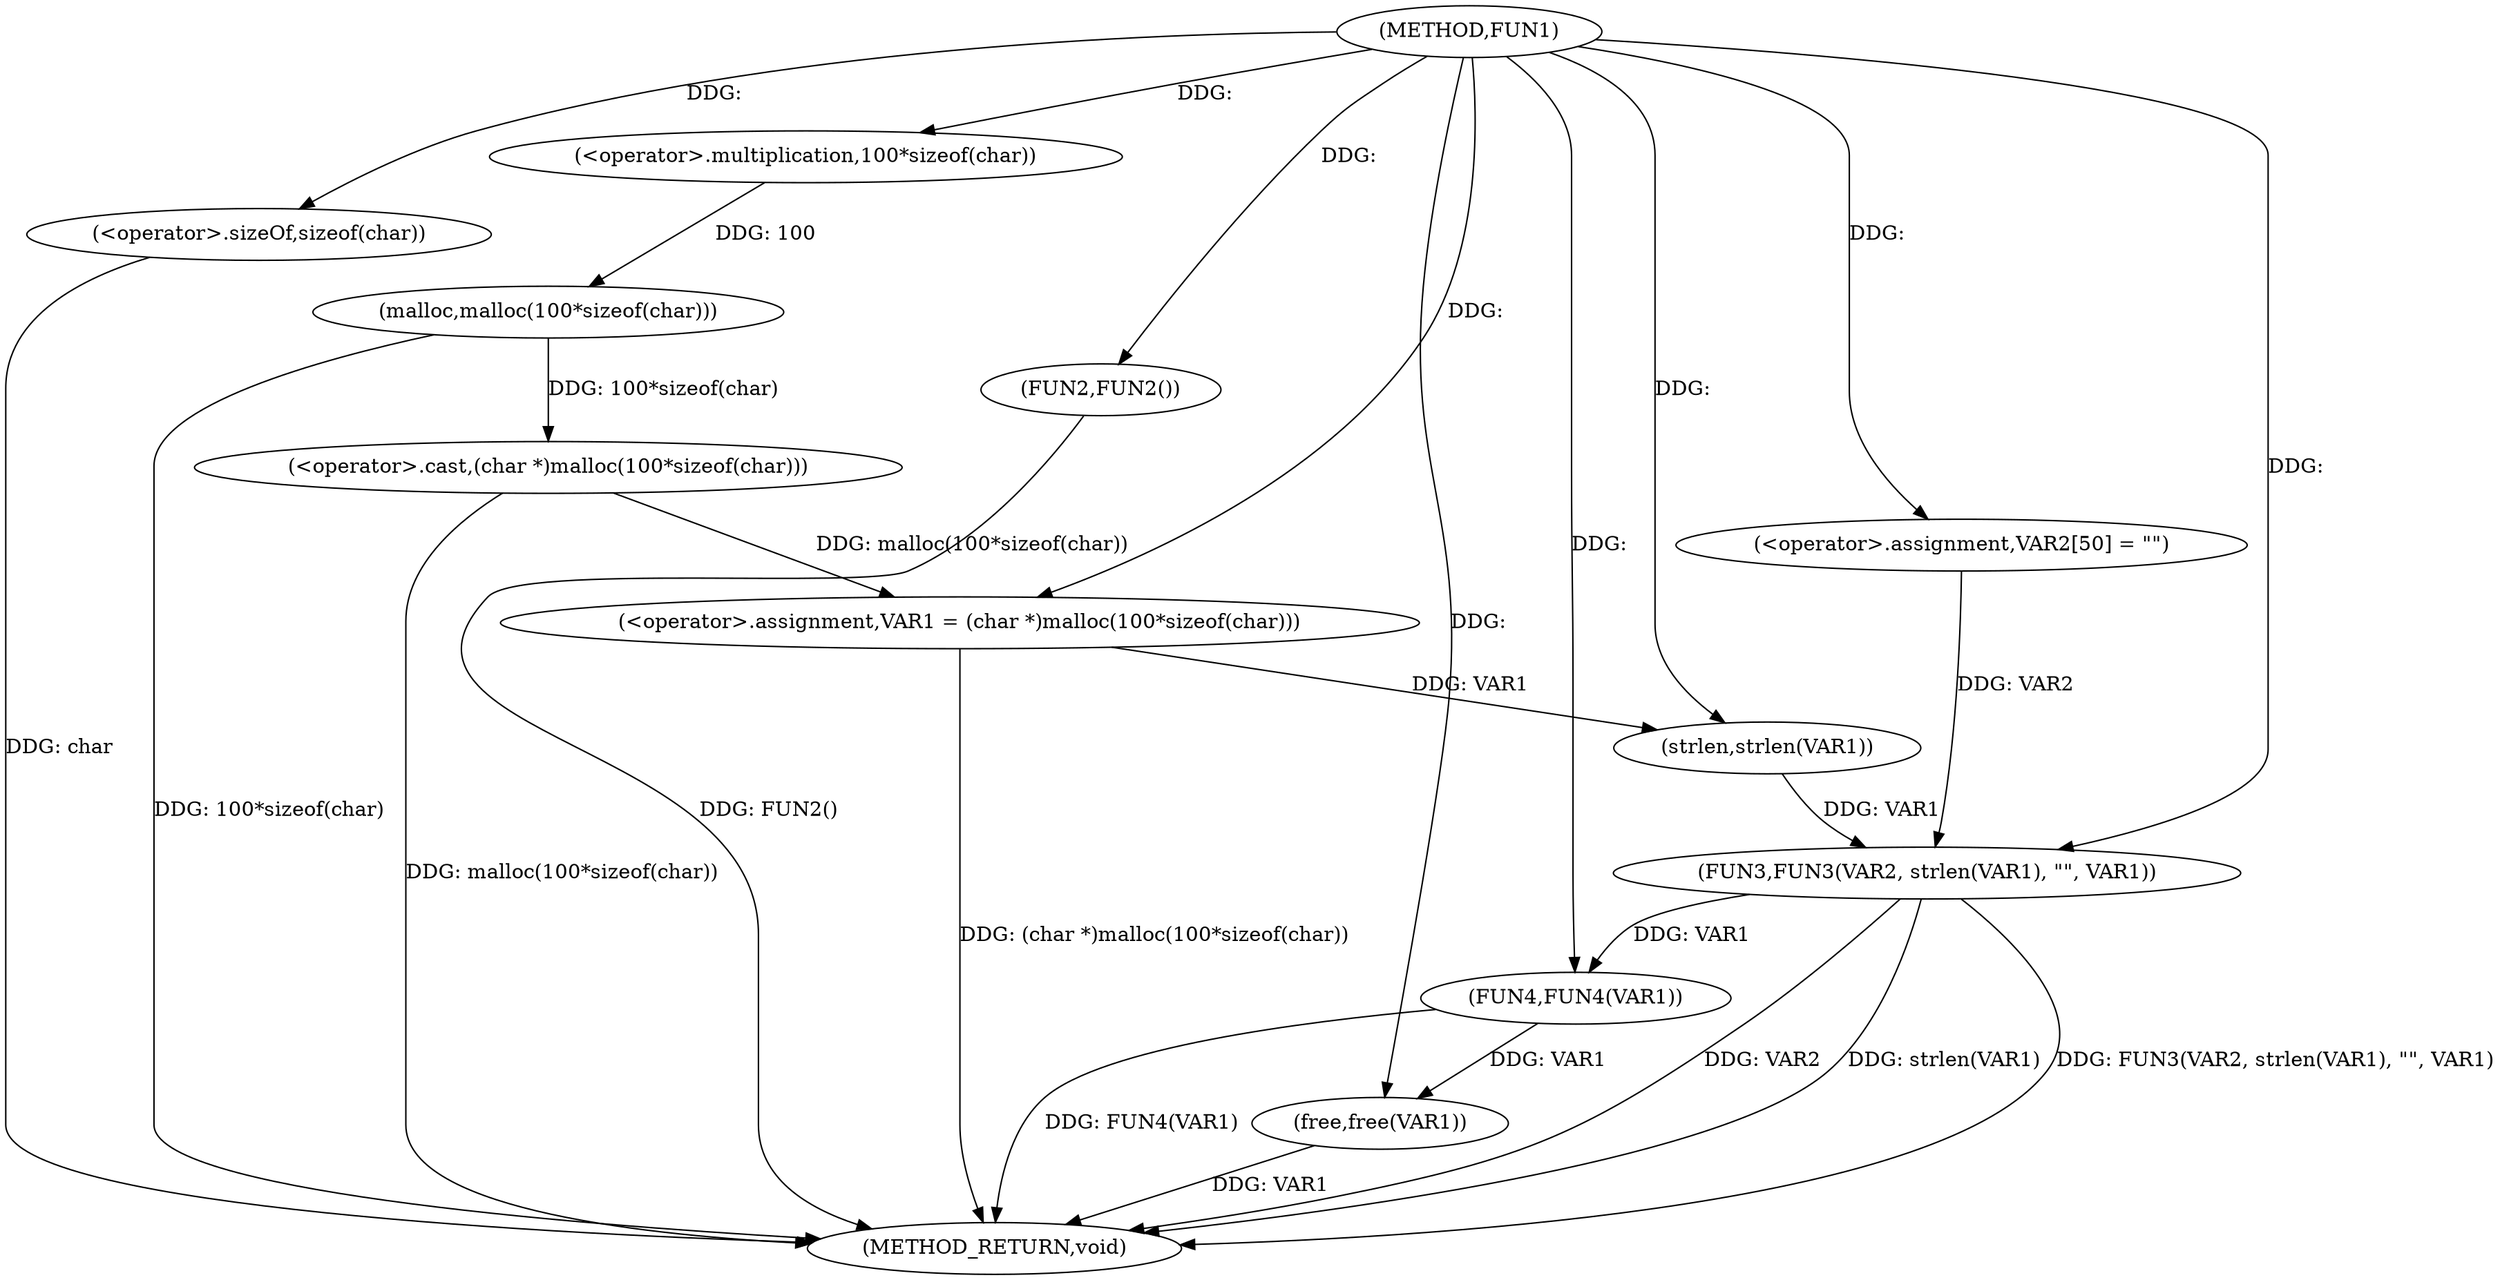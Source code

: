 digraph FUN1 {  
"1000100" [label = "(METHOD,FUN1)" ]
"1000130" [label = "(METHOD_RETURN,void)" ]
"1000103" [label = "(<operator>.assignment,VAR1 = (char *)malloc(100*sizeof(char)))" ]
"1000105" [label = "(<operator>.cast,(char *)malloc(100*sizeof(char)))" ]
"1000107" [label = "(malloc,malloc(100*sizeof(char)))" ]
"1000108" [label = "(<operator>.multiplication,100*sizeof(char))" ]
"1000110" [label = "(<operator>.sizeOf,sizeof(char))" ]
"1000113" [label = "(FUN2,FUN2())" ]
"1000117" [label = "(<operator>.assignment,VAR2[50] = \"\")" ]
"1000120" [label = "(FUN3,FUN3(VAR2, strlen(VAR1), \"\", VAR1))" ]
"1000122" [label = "(strlen,strlen(VAR1))" ]
"1000126" [label = "(FUN4,FUN4(VAR1))" ]
"1000128" [label = "(free,free(VAR1))" ]
  "1000126" -> "1000130"  [ label = "DDG: FUN4(VAR1)"] 
  "1000107" -> "1000130"  [ label = "DDG: 100*sizeof(char)"] 
  "1000105" -> "1000130"  [ label = "DDG: malloc(100*sizeof(char))"] 
  "1000103" -> "1000130"  [ label = "DDG: (char *)malloc(100*sizeof(char))"] 
  "1000120" -> "1000130"  [ label = "DDG: VAR2"] 
  "1000120" -> "1000130"  [ label = "DDG: strlen(VAR1)"] 
  "1000110" -> "1000130"  [ label = "DDG: char"] 
  "1000128" -> "1000130"  [ label = "DDG: VAR1"] 
  "1000113" -> "1000130"  [ label = "DDG: FUN2()"] 
  "1000120" -> "1000130"  [ label = "DDG: FUN3(VAR2, strlen(VAR1), \"\", VAR1)"] 
  "1000105" -> "1000103"  [ label = "DDG: malloc(100*sizeof(char))"] 
  "1000100" -> "1000103"  [ label = "DDG: "] 
  "1000107" -> "1000105"  [ label = "DDG: 100*sizeof(char)"] 
  "1000108" -> "1000107"  [ label = "DDG: 100"] 
  "1000100" -> "1000108"  [ label = "DDG: "] 
  "1000100" -> "1000110"  [ label = "DDG: "] 
  "1000100" -> "1000113"  [ label = "DDG: "] 
  "1000100" -> "1000117"  [ label = "DDG: "] 
  "1000117" -> "1000120"  [ label = "DDG: VAR2"] 
  "1000100" -> "1000120"  [ label = "DDG: "] 
  "1000122" -> "1000120"  [ label = "DDG: VAR1"] 
  "1000103" -> "1000122"  [ label = "DDG: VAR1"] 
  "1000100" -> "1000122"  [ label = "DDG: "] 
  "1000120" -> "1000126"  [ label = "DDG: VAR1"] 
  "1000100" -> "1000126"  [ label = "DDG: "] 
  "1000126" -> "1000128"  [ label = "DDG: VAR1"] 
  "1000100" -> "1000128"  [ label = "DDG: "] 
}
